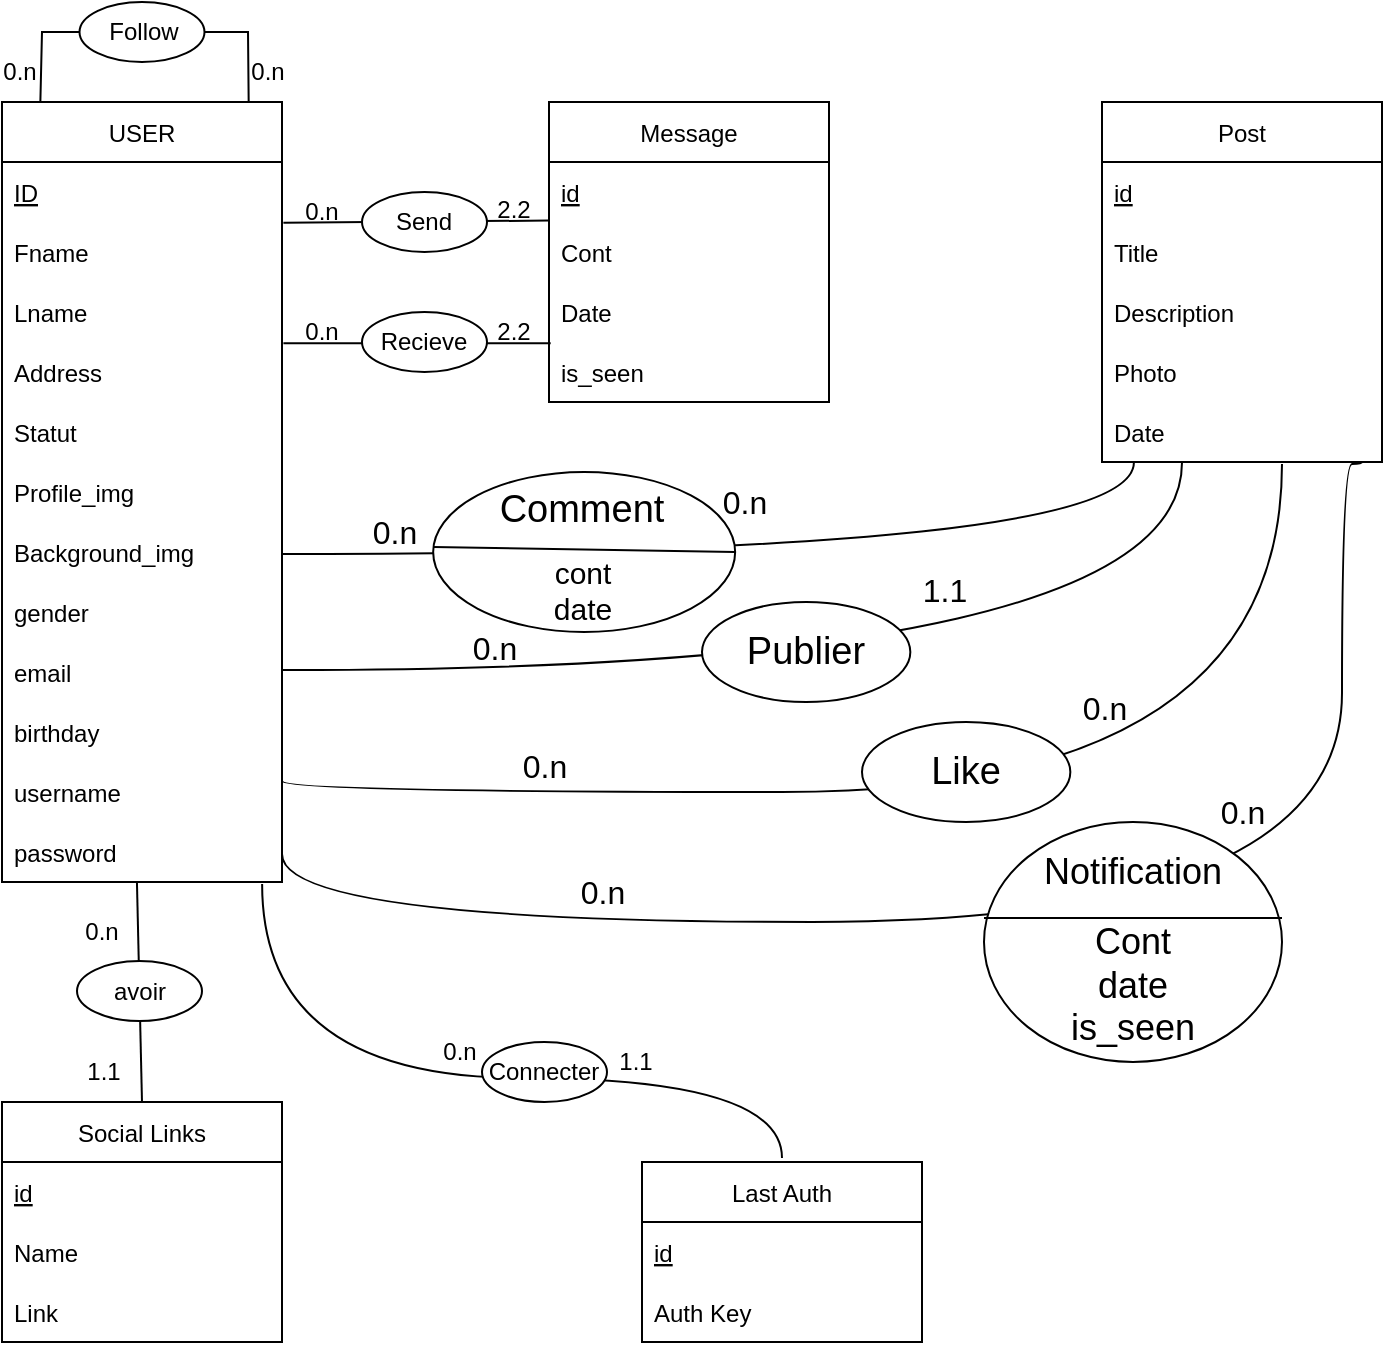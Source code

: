<mxfile version="18.0.3" type="device"><diagram id="wMIbVWUD4-B5XqG4mdOX" name="Page-1"><mxGraphModel dx="289" dy="153" grid="1" gridSize="10" guides="1" tooltips="1" connect="1" arrows="1" fold="1" page="1" pageScale="1" pageWidth="827" pageHeight="1169" math="0" shadow="0"><root><mxCell id="0"/><mxCell id="1" parent="0"/><mxCell id="AaJuz1JYv0dVdazOUFBQ-83" value="" style="endArrow=none;html=1;rounded=0;fontSize=19;exitX=0.929;exitY=1.1;exitDx=0;exitDy=0;edgeStyle=orthogonalEdgeStyle;curved=1;exitPerimeter=0;entryX=0.5;entryY=0;entryDx=0;entryDy=0;" edge="1" parent="1"><mxGeometry width="50" height="50" relative="1" as="geometry"><mxPoint x="200.06" y="531" as="sourcePoint"/><mxPoint x="460" y="668" as="targetPoint"/><Array as="points"><mxPoint x="200" y="628"/><mxPoint x="460" y="628"/></Array></mxGeometry></mxCell><mxCell id="AaJuz1JYv0dVdazOUFBQ-76" value="" style="endArrow=none;html=1;rounded=0;fontSize=19;curved=1;entryX=0.482;entryY=1.017;entryDx=0;entryDy=0;entryPerimeter=0;exitX=0.5;exitY=0;exitDx=0;exitDy=0;" edge="1" parent="1" source="AaJuz1JYv0dVdazOUFBQ-30" target="AaJuz1JYv0dVdazOUFBQ-14"><mxGeometry width="50" height="50" relative="1" as="geometry"><mxPoint x="220" y="660" as="sourcePoint"/><mxPoint x="270" y="610" as="targetPoint"/></mxGeometry></mxCell><mxCell id="AaJuz1JYv0dVdazOUFBQ-69" value="" style="endArrow=none;html=1;rounded=0;fontSize=19;exitX=1;exitY=0.5;exitDx=0;exitDy=0;edgeStyle=orthogonalEdgeStyle;curved=1;" edge="1" parent="1"><mxGeometry width="50" height="50" relative="1" as="geometry"><mxPoint x="210" y="515.99" as="sourcePoint"/><mxPoint x="750" y="320" as="targetPoint"/><Array as="points"><mxPoint x="210" y="550"/><mxPoint x="740" y="550"/><mxPoint x="740" y="321"/></Array></mxGeometry></mxCell><mxCell id="AaJuz1JYv0dVdazOUFBQ-68" value="" style="endArrow=none;html=1;rounded=0;fontSize=19;exitX=1;exitY=0.318;exitDx=0;exitDy=0;edgeStyle=orthogonalEdgeStyle;curved=1;startArrow=none;exitPerimeter=0;" edge="1" parent="1" source="AaJuz1JYv0dVdazOUFBQ-13"><mxGeometry width="50" height="50" relative="1" as="geometry"><mxPoint x="210" y="480.99" as="sourcePoint"/><mxPoint x="710" y="321" as="targetPoint"/><Array as="points"><mxPoint x="210" y="485"/><mxPoint x="710" y="485"/></Array></mxGeometry></mxCell><mxCell id="AaJuz1JYv0dVdazOUFBQ-67" value="" style="endArrow=none;html=1;rounded=0;fontSize=19;exitX=1;exitY=0.5;exitDx=0;exitDy=0;edgeStyle=orthogonalEdgeStyle;curved=1;" edge="1" parent="1"><mxGeometry width="50" height="50" relative="1" as="geometry"><mxPoint x="210" y="423.99" as="sourcePoint"/><mxPoint x="660" y="320" as="targetPoint"/></mxGeometry></mxCell><mxCell id="AaJuz1JYv0dVdazOUFBQ-65" value="" style="endArrow=none;html=1;rounded=0;fontSize=19;exitX=1;exitY=0.5;exitDx=0;exitDy=0;entryX=0.114;entryY=0.967;entryDx=0;entryDy=0;edgeStyle=orthogonalEdgeStyle;curved=1;entryPerimeter=0;" edge="1" parent="1"><mxGeometry width="50" height="50" relative="1" as="geometry"><mxPoint x="210" y="366" as="sourcePoint"/><mxPoint x="635.96" y="320.01" as="targetPoint"/></mxGeometry></mxCell><mxCell id="AaJuz1JYv0dVdazOUFBQ-52" value="" style="endArrow=none;html=1;rounded=0;exitX=1.005;exitY=0.022;exitDx=0;exitDy=0;exitPerimeter=0;entryX=0.006;entryY=0.022;entryDx=0;entryDy=0;entryPerimeter=0;" edge="1" parent="1" source="AaJuz1JYv0dVdazOUFBQ-6" target="AaJuz1JYv0dVdazOUFBQ-23"><mxGeometry width="50" height="50" relative="1" as="geometry"><mxPoint x="290" y="270" as="sourcePoint"/><mxPoint x="340" y="260" as="targetPoint"/></mxGeometry></mxCell><mxCell id="AaJuz1JYv0dVdazOUFBQ-49" value="" style="endArrow=none;html=1;rounded=0;exitX=1.005;exitY=0.011;exitDx=0;exitDy=0;exitPerimeter=0;entryX=-0.001;entryY=-0.024;entryDx=0;entryDy=0;entryPerimeter=0;" edge="1" parent="1" source="AaJuz1JYv0dVdazOUFBQ-3" target="AaJuz1JYv0dVdazOUFBQ-21"><mxGeometry width="50" height="50" relative="1" as="geometry"><mxPoint x="350" y="240" as="sourcePoint"/><mxPoint x="400" y="190" as="targetPoint"/></mxGeometry></mxCell><mxCell id="AaJuz1JYv0dVdazOUFBQ-1" value="USER" style="swimlane;fontStyle=0;childLayout=stackLayout;horizontal=1;startSize=30;horizontalStack=0;resizeParent=1;resizeParentMax=0;resizeLast=0;collapsible=1;marginBottom=0;" vertex="1" parent="1"><mxGeometry x="70" y="140" width="140" height="390" as="geometry"/></mxCell><mxCell id="AaJuz1JYv0dVdazOUFBQ-2" value="ID" style="text;strokeColor=none;fillColor=none;align=left;verticalAlign=middle;spacingLeft=4;spacingRight=4;overflow=hidden;points=[[0,0.5],[1,0.5]];portConstraint=eastwest;rotatable=0;fontStyle=4" vertex="1" parent="AaJuz1JYv0dVdazOUFBQ-1"><mxGeometry y="30" width="140" height="30" as="geometry"/></mxCell><mxCell id="AaJuz1JYv0dVdazOUFBQ-3" value="Fname" style="text;strokeColor=none;fillColor=none;align=left;verticalAlign=middle;spacingLeft=4;spacingRight=4;overflow=hidden;points=[[0,0.5],[1,0.5]];portConstraint=eastwest;rotatable=0;" vertex="1" parent="AaJuz1JYv0dVdazOUFBQ-1"><mxGeometry y="60" width="140" height="30" as="geometry"/></mxCell><mxCell id="AaJuz1JYv0dVdazOUFBQ-4" value="Lname" style="text;strokeColor=none;fillColor=none;align=left;verticalAlign=middle;spacingLeft=4;spacingRight=4;overflow=hidden;points=[[0,0.5],[1,0.5]];portConstraint=eastwest;rotatable=0;" vertex="1" parent="AaJuz1JYv0dVdazOUFBQ-1"><mxGeometry y="90" width="140" height="30" as="geometry"/></mxCell><mxCell id="AaJuz1JYv0dVdazOUFBQ-6" value="Address" style="text;strokeColor=none;fillColor=none;align=left;verticalAlign=middle;spacingLeft=4;spacingRight=4;overflow=hidden;points=[[0,0.5],[1,0.5]];portConstraint=eastwest;rotatable=0;" vertex="1" parent="AaJuz1JYv0dVdazOUFBQ-1"><mxGeometry y="120" width="140" height="30" as="geometry"/></mxCell><mxCell id="AaJuz1JYv0dVdazOUFBQ-7" value="Statut" style="text;strokeColor=none;fillColor=none;align=left;verticalAlign=middle;spacingLeft=4;spacingRight=4;overflow=hidden;points=[[0,0.5],[1,0.5]];portConstraint=eastwest;rotatable=0;" vertex="1" parent="AaJuz1JYv0dVdazOUFBQ-1"><mxGeometry y="150" width="140" height="30" as="geometry"/></mxCell><mxCell id="AaJuz1JYv0dVdazOUFBQ-8" value="Profile_img" style="text;strokeColor=none;fillColor=none;align=left;verticalAlign=middle;spacingLeft=4;spacingRight=4;overflow=hidden;points=[[0,0.5],[1,0.5]];portConstraint=eastwest;rotatable=0;" vertex="1" parent="AaJuz1JYv0dVdazOUFBQ-1"><mxGeometry y="180" width="140" height="30" as="geometry"/></mxCell><mxCell id="AaJuz1JYv0dVdazOUFBQ-9" value="Background_img" style="text;strokeColor=none;fillColor=none;align=left;verticalAlign=middle;spacingLeft=4;spacingRight=4;overflow=hidden;points=[[0,0.5],[1,0.5]];portConstraint=eastwest;rotatable=0;" vertex="1" parent="AaJuz1JYv0dVdazOUFBQ-1"><mxGeometry y="210" width="140" height="30" as="geometry"/></mxCell><mxCell id="AaJuz1JYv0dVdazOUFBQ-10" value="gender" style="text;strokeColor=none;fillColor=none;align=left;verticalAlign=middle;spacingLeft=4;spacingRight=4;overflow=hidden;points=[[0,0.5],[1,0.5]];portConstraint=eastwest;rotatable=0;" vertex="1" parent="AaJuz1JYv0dVdazOUFBQ-1"><mxGeometry y="240" width="140" height="30" as="geometry"/></mxCell><mxCell id="AaJuz1JYv0dVdazOUFBQ-11" value="email" style="text;strokeColor=none;fillColor=none;align=left;verticalAlign=middle;spacingLeft=4;spacingRight=4;overflow=hidden;points=[[0,0.5],[1,0.5]];portConstraint=eastwest;rotatable=0;" vertex="1" parent="AaJuz1JYv0dVdazOUFBQ-1"><mxGeometry y="270" width="140" height="30" as="geometry"/></mxCell><mxCell id="AaJuz1JYv0dVdazOUFBQ-12" value="birthday" style="text;strokeColor=none;fillColor=none;align=left;verticalAlign=middle;spacingLeft=4;spacingRight=4;overflow=hidden;points=[[0,0.5],[1,0.5]];portConstraint=eastwest;rotatable=0;" vertex="1" parent="AaJuz1JYv0dVdazOUFBQ-1"><mxGeometry y="300" width="140" height="30" as="geometry"/></mxCell><mxCell id="AaJuz1JYv0dVdazOUFBQ-13" value="username" style="text;strokeColor=none;fillColor=none;align=left;verticalAlign=middle;spacingLeft=4;spacingRight=4;overflow=hidden;points=[[0,0.5],[1,0.5]];portConstraint=eastwest;rotatable=0;" vertex="1" parent="AaJuz1JYv0dVdazOUFBQ-1"><mxGeometry y="330" width="140" height="30" as="geometry"/></mxCell><mxCell id="AaJuz1JYv0dVdazOUFBQ-14" value="password" style="text;strokeColor=none;fillColor=none;align=left;verticalAlign=middle;spacingLeft=4;spacingRight=4;overflow=hidden;points=[[0,0.5],[1,0.5]];portConstraint=eastwest;rotatable=0;" vertex="1" parent="AaJuz1JYv0dVdazOUFBQ-1"><mxGeometry y="360" width="140" height="30" as="geometry"/></mxCell><mxCell id="AaJuz1JYv0dVdazOUFBQ-19" value="Message" style="swimlane;fontStyle=0;childLayout=stackLayout;horizontal=1;startSize=30;horizontalStack=0;resizeParent=1;resizeParentMax=0;resizeLast=0;collapsible=1;marginBottom=0;" vertex="1" parent="1"><mxGeometry x="343.5" y="140" width="140" height="150" as="geometry"/></mxCell><mxCell id="AaJuz1JYv0dVdazOUFBQ-20" value="id" style="text;strokeColor=none;fillColor=none;align=left;verticalAlign=middle;spacingLeft=4;spacingRight=4;overflow=hidden;points=[[0,0.5],[1,0.5]];portConstraint=eastwest;rotatable=0;fontStyle=4" vertex="1" parent="AaJuz1JYv0dVdazOUFBQ-19"><mxGeometry y="30" width="140" height="30" as="geometry"/></mxCell><mxCell id="AaJuz1JYv0dVdazOUFBQ-21" value="Cont" style="text;strokeColor=none;fillColor=none;align=left;verticalAlign=middle;spacingLeft=4;spacingRight=4;overflow=hidden;points=[[0,0.5],[1,0.5]];portConstraint=eastwest;rotatable=0;" vertex="1" parent="AaJuz1JYv0dVdazOUFBQ-19"><mxGeometry y="60" width="140" height="30" as="geometry"/></mxCell><mxCell id="AaJuz1JYv0dVdazOUFBQ-22" value="Date" style="text;strokeColor=none;fillColor=none;align=left;verticalAlign=middle;spacingLeft=4;spacingRight=4;overflow=hidden;points=[[0,0.5],[1,0.5]];portConstraint=eastwest;rotatable=0;" vertex="1" parent="AaJuz1JYv0dVdazOUFBQ-19"><mxGeometry y="90" width="140" height="30" as="geometry"/></mxCell><mxCell id="AaJuz1JYv0dVdazOUFBQ-23" value="is_seen" style="text;strokeColor=none;fillColor=none;align=left;verticalAlign=middle;spacingLeft=4;spacingRight=4;overflow=hidden;points=[[0,0.5],[1,0.5]];portConstraint=eastwest;rotatable=0;" vertex="1" parent="AaJuz1JYv0dVdazOUFBQ-19"><mxGeometry y="120" width="140" height="30" as="geometry"/></mxCell><mxCell id="AaJuz1JYv0dVdazOUFBQ-24" value="Post" style="swimlane;fontStyle=0;childLayout=stackLayout;horizontal=1;startSize=30;horizontalStack=0;resizeParent=1;resizeParentMax=0;resizeLast=0;collapsible=1;marginBottom=0;" vertex="1" parent="1"><mxGeometry x="620" y="140" width="140" height="180" as="geometry"/></mxCell><mxCell id="AaJuz1JYv0dVdazOUFBQ-25" value="id" style="text;strokeColor=none;fillColor=none;align=left;verticalAlign=middle;spacingLeft=4;spacingRight=4;overflow=hidden;points=[[0,0.5],[1,0.5]];portConstraint=eastwest;rotatable=0;fontStyle=4" vertex="1" parent="AaJuz1JYv0dVdazOUFBQ-24"><mxGeometry y="30" width="140" height="30" as="geometry"/></mxCell><mxCell id="AaJuz1JYv0dVdazOUFBQ-26" value="Title" style="text;strokeColor=none;fillColor=none;align=left;verticalAlign=middle;spacingLeft=4;spacingRight=4;overflow=hidden;points=[[0,0.5],[1,0.5]];portConstraint=eastwest;rotatable=0;" vertex="1" parent="AaJuz1JYv0dVdazOUFBQ-24"><mxGeometry y="60" width="140" height="30" as="geometry"/></mxCell><mxCell id="AaJuz1JYv0dVdazOUFBQ-27" value="Description" style="text;strokeColor=none;fillColor=none;align=left;verticalAlign=middle;spacingLeft=4;spacingRight=4;overflow=hidden;points=[[0,0.5],[1,0.5]];portConstraint=eastwest;rotatable=0;" vertex="1" parent="AaJuz1JYv0dVdazOUFBQ-24"><mxGeometry y="90" width="140" height="30" as="geometry"/></mxCell><mxCell id="AaJuz1JYv0dVdazOUFBQ-28" value="Photo" style="text;strokeColor=none;fillColor=none;align=left;verticalAlign=middle;spacingLeft=4;spacingRight=4;overflow=hidden;points=[[0,0.5],[1,0.5]];portConstraint=eastwest;rotatable=0;" vertex="1" parent="AaJuz1JYv0dVdazOUFBQ-24"><mxGeometry y="120" width="140" height="30" as="geometry"/></mxCell><mxCell id="AaJuz1JYv0dVdazOUFBQ-29" value="Date" style="text;strokeColor=none;fillColor=none;align=left;verticalAlign=middle;spacingLeft=4;spacingRight=4;overflow=hidden;points=[[0,0.5],[1,0.5]];portConstraint=eastwest;rotatable=0;" vertex="1" parent="AaJuz1JYv0dVdazOUFBQ-24"><mxGeometry y="150" width="140" height="30" as="geometry"/></mxCell><mxCell id="AaJuz1JYv0dVdazOUFBQ-30" value="Social Links" style="swimlane;fontStyle=0;childLayout=stackLayout;horizontal=1;startSize=30;horizontalStack=0;resizeParent=1;resizeParentMax=0;resizeLast=0;collapsible=1;marginBottom=0;" vertex="1" parent="1"><mxGeometry x="70" y="640" width="140" height="120" as="geometry"/></mxCell><mxCell id="AaJuz1JYv0dVdazOUFBQ-31" value="id" style="text;strokeColor=none;fillColor=none;align=left;verticalAlign=middle;spacingLeft=4;spacingRight=4;overflow=hidden;points=[[0,0.5],[1,0.5]];portConstraint=eastwest;rotatable=0;fontStyle=4" vertex="1" parent="AaJuz1JYv0dVdazOUFBQ-30"><mxGeometry y="30" width="140" height="30" as="geometry"/></mxCell><mxCell id="AaJuz1JYv0dVdazOUFBQ-32" value="Name" style="text;strokeColor=none;fillColor=none;align=left;verticalAlign=middle;spacingLeft=4;spacingRight=4;overflow=hidden;points=[[0,0.5],[1,0.5]];portConstraint=eastwest;rotatable=0;" vertex="1" parent="AaJuz1JYv0dVdazOUFBQ-30"><mxGeometry y="60" width="140" height="30" as="geometry"/></mxCell><mxCell id="AaJuz1JYv0dVdazOUFBQ-33" value="Link" style="text;strokeColor=none;fillColor=none;align=left;verticalAlign=middle;spacingLeft=4;spacingRight=4;overflow=hidden;points=[[0,0.5],[1,0.5]];portConstraint=eastwest;rotatable=0;" vertex="1" parent="AaJuz1JYv0dVdazOUFBQ-30"><mxGeometry y="90" width="140" height="30" as="geometry"/></mxCell><mxCell id="AaJuz1JYv0dVdazOUFBQ-34" value="Last Auth" style="swimlane;fontStyle=0;childLayout=stackLayout;horizontal=1;startSize=30;horizontalStack=0;resizeParent=1;resizeParentMax=0;resizeLast=0;collapsible=1;marginBottom=0;" vertex="1" parent="1"><mxGeometry x="390" y="670" width="140" height="90" as="geometry"/></mxCell><mxCell id="AaJuz1JYv0dVdazOUFBQ-35" value="id" style="text;strokeColor=none;fillColor=none;align=left;verticalAlign=middle;spacingLeft=4;spacingRight=4;overflow=hidden;points=[[0,0.5],[1,0.5]];portConstraint=eastwest;rotatable=0;fontStyle=4" vertex="1" parent="AaJuz1JYv0dVdazOUFBQ-34"><mxGeometry y="30" width="140" height="30" as="geometry"/></mxCell><mxCell id="AaJuz1JYv0dVdazOUFBQ-36" value="Auth Key" style="text;strokeColor=none;fillColor=none;align=left;verticalAlign=middle;spacingLeft=4;spacingRight=4;overflow=hidden;points=[[0,0.5],[1,0.5]];portConstraint=eastwest;rotatable=0;" vertex="1" parent="AaJuz1JYv0dVdazOUFBQ-34"><mxGeometry y="60" width="140" height="30" as="geometry"/></mxCell><mxCell id="AaJuz1JYv0dVdazOUFBQ-39" value="" style="ellipse;whiteSpace=wrap;html=1;" vertex="1" parent="1"><mxGeometry x="108.75" y="90" width="62.5" height="30" as="geometry"/></mxCell><mxCell id="AaJuz1JYv0dVdazOUFBQ-40" value="Follow" style="text;html=1;strokeColor=none;fillColor=none;align=center;verticalAlign=middle;whiteSpace=wrap;rounded=0;" vertex="1" parent="1"><mxGeometry x="111.25" y="90" width="60" height="30" as="geometry"/></mxCell><mxCell id="AaJuz1JYv0dVdazOUFBQ-41" value="" style="endArrow=none;html=1;rounded=0;exitX=0;exitY=0.5;exitDx=0;exitDy=0;entryX=0.137;entryY=0;entryDx=0;entryDy=0;entryPerimeter=0;" edge="1" parent="1" source="AaJuz1JYv0dVdazOUFBQ-39" target="AaJuz1JYv0dVdazOUFBQ-1"><mxGeometry width="50" height="50" relative="1" as="geometry"><mxPoint x="100" y="105" as="sourcePoint"/><mxPoint x="90" y="130" as="targetPoint"/><Array as="points"><mxPoint x="90" y="105"/></Array></mxGeometry></mxCell><mxCell id="AaJuz1JYv0dVdazOUFBQ-42" value="" style="endArrow=none;html=1;rounded=0;exitX=1;exitY=0.5;exitDx=0;exitDy=0;entryX=0.881;entryY=0.001;entryDx=0;entryDy=0;entryPerimeter=0;" edge="1" parent="1" source="AaJuz1JYv0dVdazOUFBQ-40" target="AaJuz1JYv0dVdazOUFBQ-1"><mxGeometry width="50" height="50" relative="1" as="geometry"><mxPoint x="118.75" y="115" as="sourcePoint"/><mxPoint x="99.18" y="150" as="targetPoint"/><Array as="points"><mxPoint x="193" y="105"/></Array></mxGeometry></mxCell><mxCell id="AaJuz1JYv0dVdazOUFBQ-43" value="0.n" style="text;html=1;strokeColor=none;fillColor=none;align=center;verticalAlign=middle;whiteSpace=wrap;rounded=0;" vertex="1" parent="1"><mxGeometry x="193" y="120" width="20" height="10" as="geometry"/></mxCell><mxCell id="AaJuz1JYv0dVdazOUFBQ-44" value="0.n" style="text;html=1;strokeColor=none;fillColor=none;align=center;verticalAlign=middle;whiteSpace=wrap;rounded=0;" vertex="1" parent="1"><mxGeometry x="69" y="120" width="20" height="10" as="geometry"/></mxCell><mxCell id="AaJuz1JYv0dVdazOUFBQ-45" value="" style="ellipse;whiteSpace=wrap;html=1;" vertex="1" parent="1"><mxGeometry x="250" y="185" width="62.5" height="30" as="geometry"/></mxCell><mxCell id="AaJuz1JYv0dVdazOUFBQ-46" value="Send" style="text;html=1;strokeColor=none;fillColor=none;align=center;verticalAlign=middle;whiteSpace=wrap;rounded=0;" vertex="1" parent="1"><mxGeometry x="251.25" y="185" width="60" height="30" as="geometry"/></mxCell><mxCell id="AaJuz1JYv0dVdazOUFBQ-47" value="" style="ellipse;whiteSpace=wrap;html=1;" vertex="1" parent="1"><mxGeometry x="250" y="245" width="62.5" height="30" as="geometry"/></mxCell><mxCell id="AaJuz1JYv0dVdazOUFBQ-48" value="Recieve" style="text;html=1;strokeColor=none;fillColor=none;align=center;verticalAlign=middle;whiteSpace=wrap;rounded=0;" vertex="1" parent="1"><mxGeometry x="251.25" y="245" width="60" height="30" as="geometry"/></mxCell><mxCell id="AaJuz1JYv0dVdazOUFBQ-51" value="0.n" style="text;html=1;strokeColor=none;fillColor=none;align=center;verticalAlign=middle;whiteSpace=wrap;rounded=0;" vertex="1" parent="1"><mxGeometry x="220" y="190" width="20" height="10" as="geometry"/></mxCell><mxCell id="AaJuz1JYv0dVdazOUFBQ-53" value="0.n" style="text;html=1;strokeColor=none;fillColor=none;align=center;verticalAlign=middle;whiteSpace=wrap;rounded=0;" vertex="1" parent="1"><mxGeometry x="220" y="250" width="20" height="10" as="geometry"/></mxCell><mxCell id="AaJuz1JYv0dVdazOUFBQ-54" value="2.2" style="text;html=1;strokeColor=none;fillColor=none;align=center;verticalAlign=middle;whiteSpace=wrap;rounded=0;" vertex="1" parent="1"><mxGeometry x="315.5" y="189" width="20" height="10" as="geometry"/></mxCell><mxCell id="AaJuz1JYv0dVdazOUFBQ-55" value="2.2" style="text;html=1;strokeColor=none;fillColor=none;align=center;verticalAlign=middle;whiteSpace=wrap;rounded=0;" vertex="1" parent="1"><mxGeometry x="315.5" y="250" width="20" height="10" as="geometry"/></mxCell><mxCell id="AaJuz1JYv0dVdazOUFBQ-57" value="" style="ellipse;whiteSpace=wrap;html=1;" vertex="1" parent="1"><mxGeometry x="285.58" y="325" width="151" height="80" as="geometry"/></mxCell><mxCell id="AaJuz1JYv0dVdazOUFBQ-58" value="&lt;font style=&quot;font-size: 19px;&quot;&gt;Comment&lt;/font&gt;" style="text;html=1;strokeColor=none;fillColor=none;align=center;verticalAlign=middle;whiteSpace=wrap;rounded=0;" vertex="1" parent="1"><mxGeometry x="310" y="319" width="100" height="50" as="geometry"/></mxCell><mxCell id="AaJuz1JYv0dVdazOUFBQ-59" value="" style="ellipse;whiteSpace=wrap;html=1;" vertex="1" parent="1"><mxGeometry x="420" y="390" width="104.17" height="50" as="geometry"/></mxCell><mxCell id="AaJuz1JYv0dVdazOUFBQ-60" value="&lt;font style=&quot;font-size: 19px;&quot;&gt;Publier&lt;/font&gt;" style="text;html=1;strokeColor=none;fillColor=none;align=center;verticalAlign=middle;whiteSpace=wrap;rounded=0;" vertex="1" parent="1"><mxGeometry x="422.08" y="390" width="100" height="50" as="geometry"/></mxCell><mxCell id="AaJuz1JYv0dVdazOUFBQ-61" value="" style="ellipse;whiteSpace=wrap;html=1;" vertex="1" parent="1"><mxGeometry x="500" y="450" width="104.17" height="50" as="geometry"/></mxCell><mxCell id="AaJuz1JYv0dVdazOUFBQ-62" value="&lt;font style=&quot;font-size: 19px;&quot;&gt;Like&lt;/font&gt;" style="text;html=1;strokeColor=none;fillColor=none;align=center;verticalAlign=middle;whiteSpace=wrap;rounded=0;" vertex="1" parent="1"><mxGeometry x="502.08" y="450" width="100" height="50" as="geometry"/></mxCell><mxCell id="AaJuz1JYv0dVdazOUFBQ-63" value="" style="ellipse;whiteSpace=wrap;html=1;" vertex="1" parent="1"><mxGeometry x="561" y="500" width="149" height="120" as="geometry"/></mxCell><mxCell id="AaJuz1JYv0dVdazOUFBQ-64" value="&lt;font style=&quot;font-size: 18px;&quot;&gt;Notification&lt;/font&gt;" style="text;html=1;strokeColor=none;fillColor=none;align=center;verticalAlign=middle;whiteSpace=wrap;rounded=0;" vertex="1" parent="1"><mxGeometry x="587.04" y="500" width="96.92" height="49.5" as="geometry"/></mxCell><mxCell id="AaJuz1JYv0dVdazOUFBQ-72" value="" style="ellipse;whiteSpace=wrap;html=1;" vertex="1" parent="1"><mxGeometry x="107.5" y="569.5" width="62.5" height="30" as="geometry"/></mxCell><mxCell id="AaJuz1JYv0dVdazOUFBQ-73" value="avoir" style="text;html=1;strokeColor=none;fillColor=none;align=center;verticalAlign=middle;whiteSpace=wrap;rounded=0;" vertex="1" parent="1"><mxGeometry x="108.75" y="569.5" width="60" height="30" as="geometry"/></mxCell><mxCell id="AaJuz1JYv0dVdazOUFBQ-74" value="0.n" style="text;html=1;strokeColor=none;fillColor=none;align=center;verticalAlign=middle;whiteSpace=wrap;rounded=0;" vertex="1" parent="1"><mxGeometry x="110" y="550" width="20" height="10" as="geometry"/></mxCell><mxCell id="AaJuz1JYv0dVdazOUFBQ-77" value="1.1" style="text;html=1;strokeColor=none;fillColor=none;align=center;verticalAlign=middle;whiteSpace=wrap;rounded=0;" vertex="1" parent="1"><mxGeometry x="111.25" y="620" width="20" height="10" as="geometry"/></mxCell><mxCell id="AaJuz1JYv0dVdazOUFBQ-78" value="" style="ellipse;whiteSpace=wrap;html=1;" vertex="1" parent="1"><mxGeometry x="310" y="610" width="62.5" height="30" as="geometry"/></mxCell><mxCell id="AaJuz1JYv0dVdazOUFBQ-79" value="Connecter" style="text;html=1;strokeColor=none;fillColor=none;align=center;verticalAlign=middle;whiteSpace=wrap;rounded=0;" vertex="1" parent="1"><mxGeometry x="311.25" y="610" width="60" height="30" as="geometry"/></mxCell><mxCell id="AaJuz1JYv0dVdazOUFBQ-84" value="0.n" style="text;html=1;strokeColor=none;fillColor=none;align=center;verticalAlign=middle;whiteSpace=wrap;rounded=0;" vertex="1" parent="1"><mxGeometry x="289" y="610" width="20" height="10" as="geometry"/></mxCell><mxCell id="AaJuz1JYv0dVdazOUFBQ-90" value="1.1" style="text;html=1;strokeColor=none;fillColor=none;align=center;verticalAlign=middle;whiteSpace=wrap;rounded=0;" vertex="1" parent="1"><mxGeometry x="377" y="615" width="20" height="10" as="geometry"/></mxCell><mxCell id="AaJuz1JYv0dVdazOUFBQ-91" value="&lt;font style=&quot;font-size: 16px;&quot;&gt;0.n&lt;/font&gt;" style="text;html=1;strokeColor=none;fillColor=none;align=center;verticalAlign=middle;whiteSpace=wrap;rounded=0;" vertex="1" parent="1"><mxGeometry x="351.08" y="520" width="38.92" height="30" as="geometry"/></mxCell><mxCell id="AaJuz1JYv0dVdazOUFBQ-92" value="&lt;font style=&quot;font-size: 16px;&quot;&gt;0.n&lt;/font&gt;" style="text;html=1;strokeColor=none;fillColor=none;align=center;verticalAlign=middle;whiteSpace=wrap;rounded=0;" vertex="1" parent="1"><mxGeometry x="321.79" y="457" width="38.92" height="30" as="geometry"/></mxCell><mxCell id="AaJuz1JYv0dVdazOUFBQ-93" value="&lt;font style=&quot;font-size: 16px;&quot;&gt;0.n&lt;/font&gt;" style="text;html=1;strokeColor=none;fillColor=none;align=center;verticalAlign=middle;whiteSpace=wrap;rounded=0;" vertex="1" parent="1"><mxGeometry x="296.58" y="398" width="38.92" height="30" as="geometry"/></mxCell><mxCell id="AaJuz1JYv0dVdazOUFBQ-94" value="&lt;font style=&quot;font-size: 16px;&quot;&gt;0.n&lt;/font&gt;" style="text;html=1;strokeColor=none;fillColor=none;align=center;verticalAlign=middle;whiteSpace=wrap;rounded=0;" vertex="1" parent="1"><mxGeometry x="246.66" y="340" width="38.92" height="30" as="geometry"/></mxCell><mxCell id="AaJuz1JYv0dVdazOUFBQ-96" value="&lt;font style=&quot;font-size: 16px;&quot;&gt;0.n&lt;/font&gt;" style="text;html=1;strokeColor=none;fillColor=none;align=center;verticalAlign=middle;whiteSpace=wrap;rounded=0;" vertex="1" parent="1"><mxGeometry x="422.08" y="325" width="38.92" height="30" as="geometry"/></mxCell><mxCell id="AaJuz1JYv0dVdazOUFBQ-98" value="&lt;font style=&quot;font-size: 16px;&quot;&gt;0.n&lt;/font&gt;" style="text;html=1;strokeColor=none;fillColor=none;align=center;verticalAlign=middle;whiteSpace=wrap;rounded=0;" vertex="1" parent="1"><mxGeometry x="602.08" y="428" width="38.92" height="30" as="geometry"/></mxCell><mxCell id="AaJuz1JYv0dVdazOUFBQ-97" value="&lt;font style=&quot;font-size: 16px;&quot;&gt;0.n&lt;/font&gt;" style="text;html=1;strokeColor=none;fillColor=none;align=center;verticalAlign=middle;whiteSpace=wrap;rounded=0;" vertex="1" parent="1"><mxGeometry x="670.54" y="480" width="38.92" height="30" as="geometry"/></mxCell><mxCell id="AaJuz1JYv0dVdazOUFBQ-100" value="&lt;font style=&quot;font-size: 16px;&quot;&gt;1.1&lt;/font&gt;" style="text;html=1;strokeColor=none;fillColor=none;align=center;verticalAlign=middle;whiteSpace=wrap;rounded=0;" vertex="1" parent="1"><mxGeometry x="522.08" y="369" width="38.92" height="30" as="geometry"/></mxCell><mxCell id="AaJuz1JYv0dVdazOUFBQ-102" value="&lt;font style=&quot;font-size: 15px;&quot;&gt;cont&lt;br&gt;date&lt;br&gt;&lt;/font&gt;" style="text;html=1;strokeColor=none;fillColor=none;align=center;verticalAlign=middle;whiteSpace=wrap;rounded=0;" vertex="1" parent="1"><mxGeometry x="334.5" y="359" width="51" height="50" as="geometry"/></mxCell><mxCell id="AaJuz1JYv0dVdazOUFBQ-103" value="" style="endArrow=none;html=1;rounded=0;fontSize=15;curved=1;exitX=1;exitY=0.75;exitDx=0;exitDy=0;entryX=1;entryY=0.5;entryDx=0;entryDy=0;" edge="1" parent="1" source="AaJuz1JYv0dVdazOUFBQ-94" target="AaJuz1JYv0dVdazOUFBQ-57"><mxGeometry width="50" height="50" relative="1" as="geometry"><mxPoint x="360" y="400" as="sourcePoint"/><mxPoint x="410" y="350" as="targetPoint"/></mxGeometry></mxCell><mxCell id="AaJuz1JYv0dVdazOUFBQ-106" value="" style="endArrow=none;html=1;rounded=0;fontSize=18;curved=1;exitX=0;exitY=0.5;exitDx=0;exitDy=0;entryX=1;entryY=0.5;entryDx=0;entryDy=0;" edge="1" parent="1"><mxGeometry width="50" height="50" relative="1" as="geometry"><mxPoint x="561" y="548" as="sourcePoint"/><mxPoint x="710" y="548" as="targetPoint"/></mxGeometry></mxCell><mxCell id="AaJuz1JYv0dVdazOUFBQ-107" value="&lt;font style=&quot;font-size: 18px;&quot;&gt;Cont&lt;br&gt;date&lt;br&gt;is_seen&lt;br&gt;&lt;/font&gt;" style="text;html=1;strokeColor=none;fillColor=none;align=center;verticalAlign=middle;whiteSpace=wrap;rounded=0;" vertex="1" parent="1"><mxGeometry x="587.04" y="557" width="96.92" height="49.5" as="geometry"/></mxCell></root></mxGraphModel></diagram></mxfile>